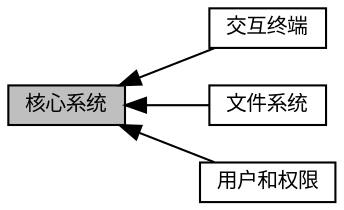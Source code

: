 digraph "核心系统"
{
  edge [fontname="Helvetica",fontsize="10",labelfontname="Helvetica",labelfontsize="10"];
  node [fontname="Helvetica",fontsize="10",shape=box];
  rankdir=LR;
  Node4 [label="交互终端",height=0.2,width=0.4,color="black", fillcolor="white", style="filled",URL="$group__shell.html",tooltip=" "];
  Node1 [label="核心系统",height=0.2,width=0.4,color="black", fillcolor="grey75", style="filled", fontcolor="black",tooltip=" "];
  Node2 [label="文件系统",height=0.2,width=0.4,color="black", fillcolor="white", style="filled",URL="$group__fs.html",tooltip=" "];
  Node3 [label="用户和权限",height=0.2,width=0.4,color="black", fillcolor="white", style="filled",URL="$group__user.html",tooltip=" "];
  Node1->Node2 [shape=plaintext, dir="back", style="solid"];
  Node1->Node3 [shape=plaintext, dir="back", style="solid"];
  Node1->Node4 [shape=plaintext, dir="back", style="solid"];
}
